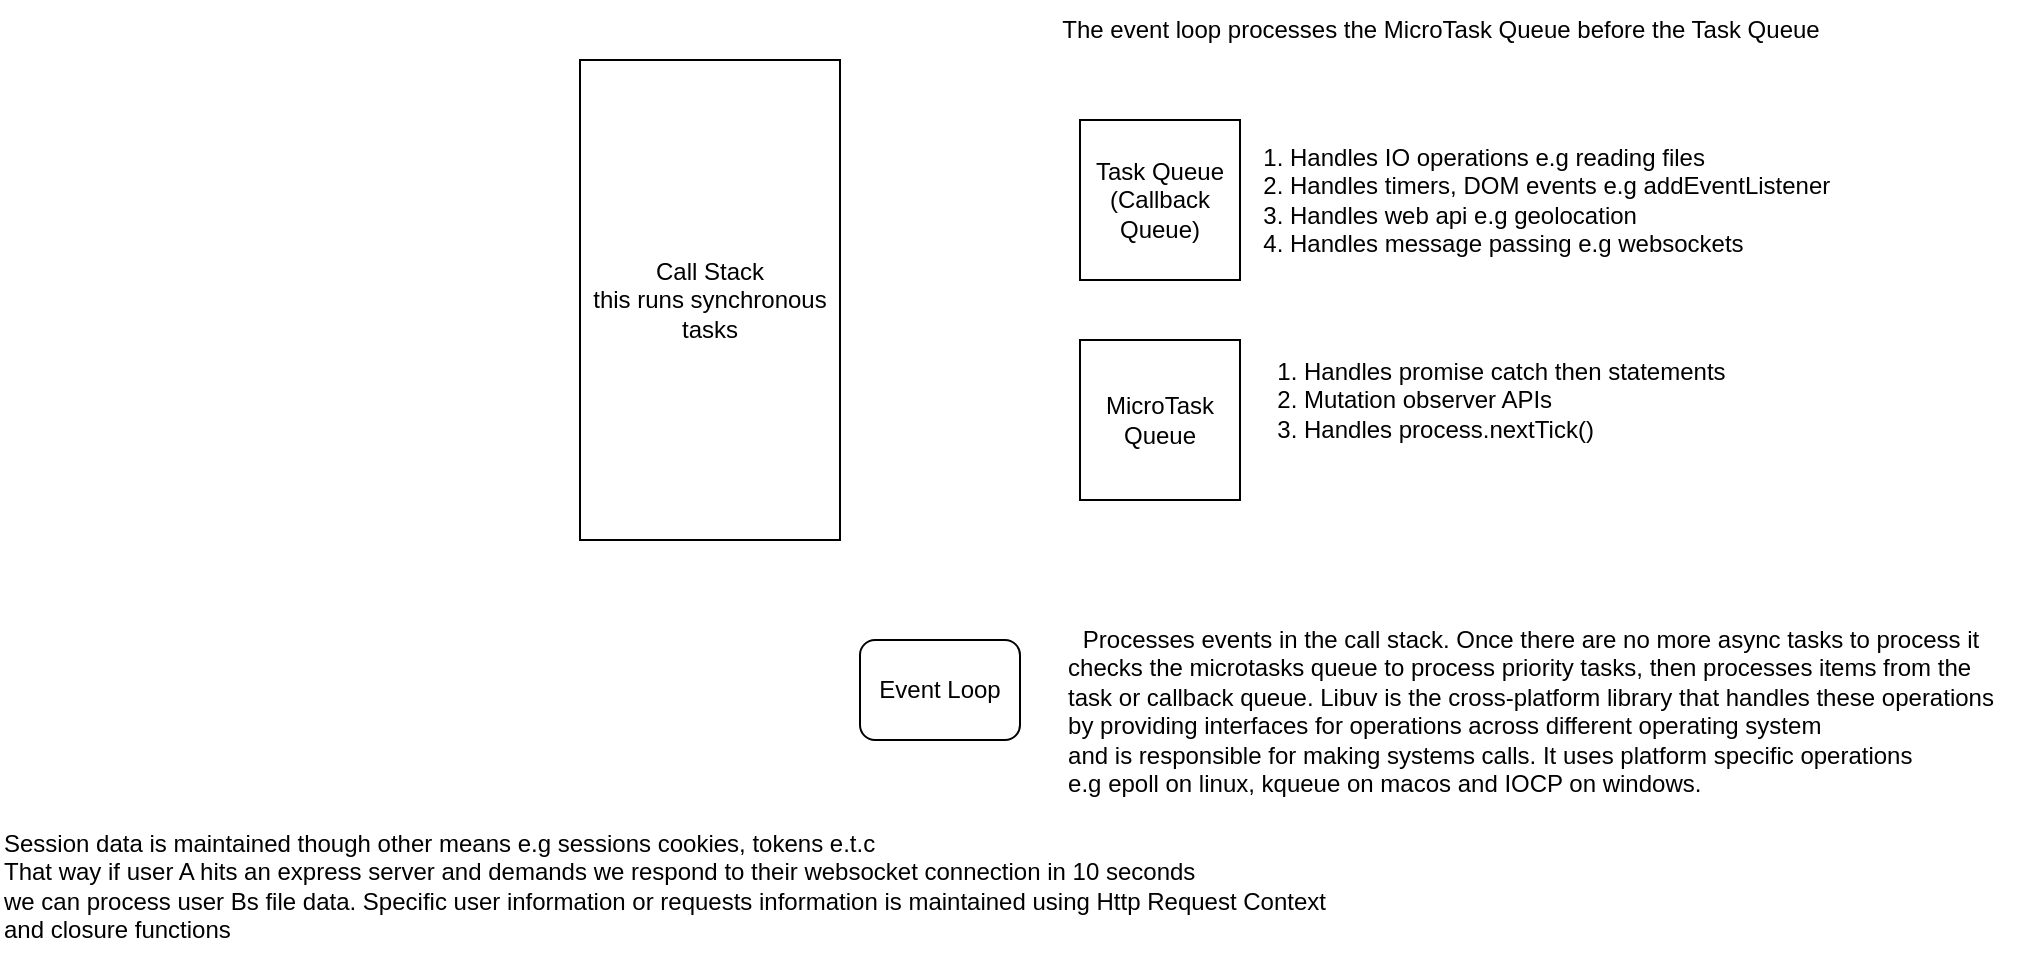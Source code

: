 <mxfile version="22.0.2" type="github">
  <diagram name="Page-1" id="re20L4hxvnKPXGSVpXeU">
    <mxGraphModel dx="2131" dy="727" grid="1" gridSize="10" guides="1" tooltips="1" connect="1" arrows="1" fold="1" page="1" pageScale="1" pageWidth="827" pageHeight="1169" math="0" shadow="0">
      <root>
        <mxCell id="0" />
        <mxCell id="1" parent="0" />
        <mxCell id="atC7XNbbnhA198ww7lKl-1" value="Task Queue&lt;br&gt;(Callback Queue)" style="whiteSpace=wrap;html=1;aspect=fixed;" vertex="1" parent="1">
          <mxGeometry x="350" y="250" width="80" height="80" as="geometry" />
        </mxCell>
        <mxCell id="atC7XNbbnhA198ww7lKl-2" value="MicroTask Queue" style="whiteSpace=wrap;html=1;aspect=fixed;" vertex="1" parent="1">
          <mxGeometry x="350" y="360" width="80" height="80" as="geometry" />
        </mxCell>
        <mxCell id="atC7XNbbnhA198ww7lKl-3" value="&lt;ol&gt;&lt;li&gt;Handles IO operations e.g reading files&lt;/li&gt;&lt;li&gt;Handles timers, DOM events e.g addEventListener&lt;/li&gt;&lt;li&gt;Handles web api e.g geolocation&lt;/li&gt;&lt;li&gt;Handles message passing e.g websockets&amp;nbsp;&lt;/li&gt;&lt;/ol&gt;" style="text;html=1;align=left;verticalAlign=middle;resizable=0;points=[];autosize=1;strokeColor=none;fillColor=none;" vertex="1" parent="1">
          <mxGeometry x="413" y="240" width="330" height="100" as="geometry" />
        </mxCell>
        <mxCell id="atC7XNbbnhA198ww7lKl-4" value="&lt;ol&gt;&lt;li&gt;Handles promise catch then statements&lt;/li&gt;&lt;li&gt;Mutation observer APIs&lt;/li&gt;&lt;li&gt;Handles process.nextTick()&lt;/li&gt;&lt;/ol&gt;" style="text;html=1;align=left;verticalAlign=middle;resizable=0;points=[];autosize=1;strokeColor=none;fillColor=none;" vertex="1" parent="1">
          <mxGeometry x="420" y="350" width="270" height="80" as="geometry" />
        </mxCell>
        <mxCell id="atC7XNbbnhA198ww7lKl-5" value="The event loop processes the MicroTask Queue before the Task Queue" style="text;html=1;align=center;verticalAlign=middle;resizable=0;points=[];autosize=1;strokeColor=none;fillColor=none;" vertex="1" parent="1">
          <mxGeometry x="330" y="190" width="400" height="30" as="geometry" />
        </mxCell>
        <mxCell id="atC7XNbbnhA198ww7lKl-7" value="Call Stack&lt;br&gt;this runs synchronous tasks" style="rounded=0;whiteSpace=wrap;html=1;direction=south;" vertex="1" parent="1">
          <mxGeometry x="100" y="220" width="130" height="240" as="geometry" />
        </mxCell>
        <mxCell id="atC7XNbbnhA198ww7lKl-14" value="Event Loop" style="rounded=1;whiteSpace=wrap;html=1;" vertex="1" parent="1">
          <mxGeometry x="240" y="510" width="80" height="50" as="geometry" />
        </mxCell>
        <mxCell id="atC7XNbbnhA198ww7lKl-15" value="Processes events in the call stack. Once there are no more async tasks to process it&lt;br&gt;&lt;div style=&quot;text-align: left;&quot;&gt;&lt;span style=&quot;background-color: initial;&quot;&gt;checks the microtasks queue to process priority tasks, then processes items from the&lt;/span&gt;&lt;/div&gt;&lt;div style=&quot;text-align: left;&quot;&gt;&lt;span style=&quot;background-color: initial;&quot;&gt;task or callback queue. Libuv is the cross-platform library that handles these operations&lt;/span&gt;&lt;/div&gt;&lt;div style=&quot;text-align: left;&quot;&gt;&lt;span style=&quot;background-color: initial;&quot;&gt;by providing interfaces for operations across different operating system&lt;/span&gt;&lt;/div&gt;&lt;div style=&quot;text-align: left;&quot;&gt;&lt;span style=&quot;background-color: initial;&quot;&gt;and is responsible for making systems calls. It uses platform specific operations&lt;/span&gt;&lt;/div&gt;&lt;div style=&quot;text-align: left;&quot;&gt;&lt;span style=&quot;background-color: initial;&quot;&gt;e.g epoll on linux, kqueue on macos and IOCP on windows.&lt;/span&gt;&lt;/div&gt;&lt;div style=&quot;text-align: left;&quot;&gt;&lt;span style=&quot;background-color: initial;&quot;&gt;&lt;br&gt;&lt;/span&gt;&lt;/div&gt;&lt;div style=&quot;text-align: left;&quot;&gt;&lt;span style=&quot;background-color: initial;&quot;&gt;&lt;br&gt;&lt;/span&gt;&lt;/div&gt;" style="text;html=1;align=center;verticalAlign=middle;resizable=0;points=[];autosize=1;strokeColor=none;fillColor=none;" vertex="1" parent="1">
          <mxGeometry x="330" y="495" width="490" height="130" as="geometry" />
        </mxCell>
        <mxCell id="atC7XNbbnhA198ww7lKl-17" value="Session data is maintained though other means e.g sessions cookies, tokens e.t.c&lt;br&gt;That way if user A hits an express server and demands we respond to their websocket connection in 10 seconds&lt;br&gt;we can process user Bs file data. Specific user information or requests information is maintained using Http Request Context&lt;br&gt;and closure functions" style="text;html=1;align=left;verticalAlign=middle;resizable=0;points=[];autosize=1;strokeColor=none;fillColor=none;" vertex="1" parent="1">
          <mxGeometry x="-190" y="598" width="680" height="70" as="geometry" />
        </mxCell>
      </root>
    </mxGraphModel>
  </diagram>
</mxfile>
